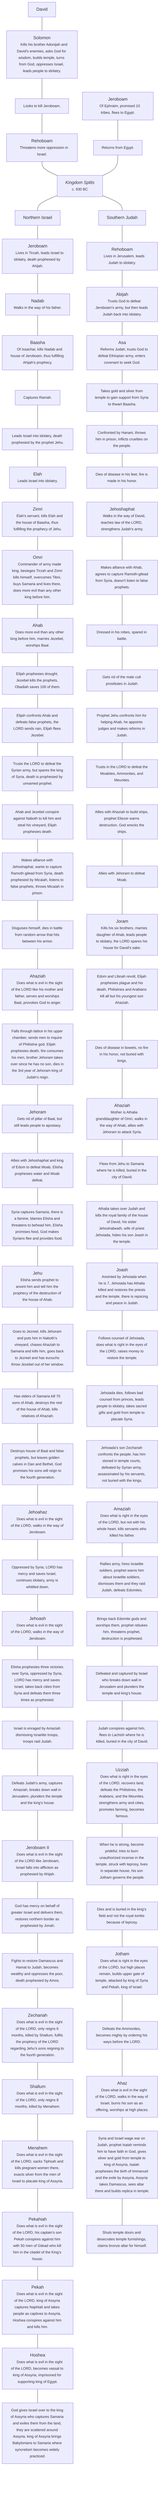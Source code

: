 graph TD
    %% David
    David

    %% Jeroboam
    Jeroboam["
    Jeroboam
    <small>Of Ephraim, promised 10 tribes, flees to Egypt.</small>
    "]
    ---
    JeroboamReturn["
    <small>Returns from Egypt.</small>
    "]

    %% David to Rehoboam
    David
    ---
    Solomon["
    Solomon
    <small>Kills his brother Adonijah and David's enemies, asks God for wisdom, builds temple, turns from God, oppresses Israel, leads people to idolatry.</small>
    "]
    ---
    Solomon2["
    <small>Looks to kill Jeroboam.</small>
    "]
    ---
    Rehoboam["
    Rehoboam
    <small>Threatens more oppression in Israel.</small>
    "]
    ---
    %% Kingdom split
    Split["
    <em>Kingdom Splits</em>
    <small>c. 930 BC</small>
    "]
    Split --- North["Northern Israel"]
    Split --- South["Southern Judah"]

    %% Northern Israel
    JeroboamReturn --- Split
    North
    ---
    JeroboamKing["
    Jeroboam
    <small>Lives in Tirzah, leads Israel to idolatry, death prophesied by Ahijah.</small>
    "]
    ---
    Nadab["
    Nadab
    <small>Walks in the way of his father.</small>
    "]
    ---
    Baasha["
    Baasha
    <small>Of Issachar, kills Nadab and house of Jeroboam, thus fulfilling Ahijah's prophecy.</small>
    "]
    ---
    BaashaRamah["
    <small>Captures Ramah.</small>
    "]
    ---
    BaashaJehu["
    <small>Leads Israel into idolatry, death prophesied by the prophet Jehu.</small>
    "]
    ---
    Elah["
    Elah
    <small>Leads Israel into idolatry.</small>
    "]
    ---
    Zimri["
    Zimri
    <small>Elah's servant, kills Elah and the house of Baasha, thus fulfilling the prophecy of Jehu.</small>
    "]
    ---
    Omri["
    Omri
    <small>Commander of army made king, besieges Tirzah and Zimri kills himself, overcomes Tibni, buys Samaria and lives there, does more evil than any other king before him.</small>
    "]
    ---
    Ahab["
    Ahab
    <small>Does more evil than any other king before him, marries Jezebel, worships Baal.</small>
    "]
    ---
    AhabJezebel["
    <small>Elijah prophesies drought, Jezebel kills the prophets, Obadiah saves 100 of them.</small>
    "]
    ---
    AhabElijah["
    <small>Elijah confronts Ahab and defeats false prophets, the LORD sends rain, Elijah flees Jezebel.</small>
    "]
    ---
    AhabSyria["
    <small>Trusts the LORD to defeat the Syrian army, but spares the king of Syria, death is prophesied by unnamed prophet.</small>
    "]
    ---
    AhabNaboth["
    <small>Ahab and Jezebel conspire against Naboth to kill him and steal his vineyard, Elijah prophesies death.</small>
    "]
    ---
    AhabAlliance["
    <small>Makes alliance with Jehoshaphat, wants to capture Ramoth-gilead from Syria, death prophesied by Micaiah, listens to false prophets, throws Micaiah in prison.</small>
    "]
    ---
    AhabDeath["
    <small>Disguises himself, dies in battle from random arrow that hits between his armor.</small>
    "]
    ---
    Ahaziah["
    Ahaziah
    <small>Does what is evil in the sight of the LORD like his mother and father, serves and worships Baal, provokes God to anger.</small>
    "]
    ---
    AhaziahDeath["
    <small>Falls through lattice in his upper chamber, sends men to inquire of Philistine god, Elijah prophesies death, fire consumes his men, brother Jehoram takes over since he has no son, dies in the 3rd year of Jehoram king of Judah's reign.</small>
    "]
    ---
    Jehoram["
    Jehoram
    <small>Gets rid of pillar of Baal, but still leads people to apostasy.</small>
    "]
    ---
    JehoramJehoshaphat["
    <small>Allies with Jehoshaphat and king of Edom to defeat Moab, Elisha prophesies water and Moab defeat.</small>
    "]
    ---
    JehoramSyria["
    <small>Syria captures Samaria, there is a famine, blames Elisha and threatens to behead him, Elisha promises food, God makes Syrians flee and provides food.</small>
    "]
    ---
    Jehu["
    Jehu
    <small>Elisha sends prophet to anoint him and tell him the prophecy of the destruction of the house of Ahab.</small>
    "]
    ---
    JehuJezreel["
    <small>Goes to Jezreel, kills Jehoram and puts him in Naboth’s vineyard, chases Ahaziah to Samaria and kills him, goes back to Jezreel and has eunuchs throw Jezebel out of her window.</small>
    "]
    ---
    JehuElders["
    <small>Has elders of Samaria kill 70 sons of Ahab, destroys the rest of the house of Ahab, kills relatives of Ahaziah.</small>
    "]
    ---
    JehuFalseProphets["
    <small>Destroys house of Baal and false prophets, but leaves golden calves in Dan and Bethel, God promises his sons will reign to the fourth generation.</small>
    "]
    ---
    Jehoahaz["
    Jehoahaz
    <small>Does what is evil in the sight of the LORD, walks in the way of Jeroboam.</small>
    "]
    ---
    JehoahazSyria["
    <small>Oppressed by Syria, LORD has mercy and saves Israel, continues idolatry, army is whittled down.</small>
    "]
    ---
    Jehoash["
    Jehoash
    <small>Does what is evil in the sight of the LORD, walks in the way of Jeroboam.</small>
    "]
    ---
    JehoashElisha["
    <small>Elisha prophesies three victories over Syria, oppressed by Syria, LORD has mercy and saves Israel, takes back cities from Syria and defeats them three times as prophesied.</small>
    "]
    ---
    JehoashAmaziah["
    <small>Israel is enraged by Amaziah dismissing Israelite troops, troops raid Judah.</small>
    "]
    ---
    JehoashArmy["
    <small>Defeats Judah's army, captures Amaziah, breaks down wall in Jerusalem, plunders the temple and the king’s house.</small>
    "]
    ---
    JeroboamII["
    Jeroboam II
    <small>Does what is evil in the sight of the LORD like Jeroboam, Israel falls into affliction as prophesied by Ahijah.</small>
    "]
    ---
    JeroboamIIMercy["
    <small>God has mercy on behalf of greater Israel and delivers them, restores northern border as prophesied by Jonah.</small>
    "]
    ---
    JeroboamIIFights["
    <small>Fights to restore Damascus and Hamat to Judah, becomes wealthy and oppresses the poor, death prophesied by Amos.</small>
    "]
    ---
    Zechariah["
    Zechariah
    <small>Does what is evil in the sight of the LORD, only reigns 6 months, killed by Shallum, fulfils the prophecy of the LORD regarding Jehu’s sons reigning to the fourth generation.</small>
    "]
    ---
    Shallum["
    Shallum
    <small>Does what is evil in the sight of the LORD, only reigns 8 months, killed by Menahem.</small>
    "]
    ---
    Menahem["
    Menahem
    <small>Does what is evil in the sight of the LORD, sacks Tiphsah and kills pregnant women there, exacts silver from the men of Israel to placate king of Assyria.</small>
    "]
    ---
    Pekahiah["
    Pekahiah
    <small>Does what is evil in the sight of the LORD, his captain’s son Pekah conspires against him with 50 men of Gilead who kill him in the citadel of the King’s house.</small>
    "]
    ---
    Pekah["
    Pekah
    <small>Does what is evil in the sight of the LORD, king of Assyria captures Naphtali and takes people as captives to Assyria, Hoshea conspires against him and kills him.</small>
    "]
    ---
    Hoshea["
    Hoshea
    <small>Does what is evil in the sight of the LORD, becomes vassal to king of Assyria, imprisoned for supporting king of Egypt.</small>
    "]
    ---
    HosheaAssyria["
    <small>God gives Israel over to the king of Assyria who captures Samaria and exiles them from the land, they are scattered around Assyria, king of Assyria brings Babylonians to Samaria where syncretism becomes widely practiced.</small>
    "]

    %% Southern Judah
    South
    ---
    RehoboamKing["
    Rehoboam
    <small>Lives in Jerusalem, leads Judah to idolatry.</small>
    "]
    ---
    Abijah["
    Abijah
    <small>Trusts God to defeat Jeroboam's army, but then leads Judah back into idolatry.</small>
    "]
    ---
    Asa["
    Asa
    <small>Reforms Judah, trusts God to defeat Ethiopian army, enters covenant to seek God.</small>
    "]
    ---
    AsaBaasha["
    <small>Takes gold and silver from temple to gain support from Syria to thwart Baasha.</small>
    "]
    ---
    AsaHanani["
    <small>Confronted by Hanani, throws him in prison, inflicts cruelties on the people.</small>
    "]
    ---
    AsaFire["
    <small>Dies of disease in his feet, fire is made in his honor.</small>
    "]
    ---
    Jehoshaphat["
    Jehoshaphat
    <small>Walks in the way of David, teaches law of the LORD, strengthens Judah's army.</small>
    "]
    ---
    JehoshaphatAlliance["
    <small>Makes alliance with Ahab, agrees to capture Ramoth-gilead from Syria, doesn't listen to false prophets.</small>
    "]
    ---
    JehoshaphatSpared["
    <small>Dressed in his robes, spared in battle.</small>
    "]
    ---
    JehoshaphatCleanup["
    <small>Gets rid of the male cult prostitutes in Judah.</small>
    "]
    ---
    JehoshaphatJehu["
    <small>Prophet Jehu confronts him for helping Ahab, he appoints judges and makes reforms in Judah.</small>
    "]
    ---
    JehoshaphatMoabites["
    <small>Trusts in the LORD to defeat the Moabites, Ammonites, and Meunites.</small>
    "]
    ---
    JehoshaphatAhaziah["
    <small>Allies with Ahaziah to build ships, prophet Eliezer warns destruction, God wrecks the ships.</small>
    "]
    ---
    JehoshaphatJehoram["
    <small>Allies with Jehoram to defeat Moab.</small>
    "]
    ---
    Joram["
    Joram
    <small>Kills his six brothers, marries daughter of Ahab, leads people to idolatry, the LORD spares his house for David's sake.</small>
    "]
    ---
    JoramEdom["
    <small>Edom and Libnah revolt, Elijah prophesies plague and his death, Philistines and Arabians kill all but his youngest son Ahaziah.</small>
    "]
    ---
    JoramDeath["
    <small>Dies of disease in bowels, no fire in his honor, not buried with kings.</small>
    "]
    ---
    AhaziahJudah["
    Ahaziah
    <small>Mother is Athalia granddaughter of Omri, walks in the way of Ahab, allies with Jehoram to attack Syria.</small>
    "]
    ---
    AhaziahJudahFlees["
    <small>Flees from Jehu to Samaria where he is killed, buried in the city of David.</small>
    "]
    ---
    AhaziahAthalia["
    <small>Athalia takes over Judah and kills the royal family of the house of David, his sister Jehoshabeath, wife of priest Jehoiada, hides his son Joash in the temple.</small>
    "]
    ---
    Joash["
    Joash
    <small>Anointed by Jehoiada when he is 7, Jehoiada has Athalia killed and restores the priests and the temple, there is rejoicing and peace in Judah.</small>
    "]
    ---
    JoashCounsel["
    <small>Follows counsel of Jehoiada, does what is right in the eyes of the LORD, raises money to restore the temple.</small>
    "]
    ---
    JoashBadCounsel["
    <small>Jehoiada dies, follows bad counsel from princes, leads people to idolatry, takes sacred gifts and gold from temple to placate Syria.</small>
    "]
    ---
    JoashDeath["
    <small>Jehoiada's son Zechariah confronts the people, has him stoned in temple courts, defeated by Syrian army, assassinated by his servants, not buried with the kings.</small>
    "]
    ---
    Amaziah["
    Amaziah
    <small>Does what is right in the eyes of the LORD, but not with his whole heart, kills servants who killed his father.</small>
    "]
    ---
    AmaziahArmy["
    <small>Rallies army, hires Israelite soldiers, prophet warns him about Israelite soldiers, dismisses them and they raid Judah, defeats Edomites.</small>
    "]
    ---
    AmaziahEdomite["
    <small>Brings back Edomite gods and worships them, prophet rebukes him, threatens prophet, destruction is prophesied.</small>
    "]
    ---
    AmaziahCaptured["
    <small>Defeated and captured by Israel who breaks down wall in Jerusalem and plunders the temple and king's house.</small>
    "]
    ---
    AmaziahConspires["
    <small>Judah conspires against him, flees to Lachish where he is killed, buried in the city of David.</small>
    "]
    ---
    Uzziah["
    Uzziah
    <small>Does what is right in the eyes of the LORD, recovers land, defeats the Philistines, the Arabians, and the Meunites, strengthens army and cities, promotes farming, becomes famous.</small>
    "]
    ---
    UzziahBurn["
    <small>When he is strong, become prideful, tries to burn unauthorized incense in the temple, struck with leprosy, lives in separate house, his son Jotham governs the people.</small>
    "]
    ---
    UzziahDeath["
    <small>Dies and is buried in the king’s field and not the royal tombs because of leprosy.</small>
    "]
    ---
    Jotham["
    Jotham
    <small>Does what is right in the eyes of the LORD, but high places remain, builds upper gate of temple, attacked by king of Syria and Pekah, king of Israel.</small>
    "]
    ---
    JothamAmmonites["
    <small>Defeats the Ammonites, becomes mighty by ordering his ways before the LORD.</small>
    "]
    ---
    Ahaz["
    Ahaz
    <small>Does what is evil in the sight of the LORD, walks in the way of Israel, burns his son as an offering, worships at high places.</small>
    "]
    ---
    AhazSyria["
    <small>Syria and Israel wage war on Judah, prophet Isaiah reminds him to have faith in God, gives silver and gold from temple to king of Assyria, Isaiah prophesies the birth of Immanuel and the exile by Assyria, Assyria takes Damascus, sees altar there and builds replica in temple.</small>
    "]
    ---
    AhazTemple["
    <small>Shuts temple doors and desecrates temple furnishings, claims bronze altar for himself.</small>
    "]